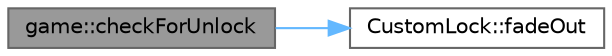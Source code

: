 digraph "game::checkForUnlock"
{
 // LATEX_PDF_SIZE
  bgcolor="transparent";
  edge [fontname=Helvetica,fontsize=10,labelfontname=Helvetica,labelfontsize=10];
  node [fontname=Helvetica,fontsize=10,shape=box,height=0.2,width=0.4];
  rankdir="LR";
  Node1 [label="game::checkForUnlock",height=0.2,width=0.4,color="gray40", fillcolor="grey60", style="filled", fontcolor="black",tooltip=" "];
  Node1 -> Node2 [color="steelblue1",style="solid"];
  Node2 [label="CustomLock::fadeOut",height=0.2,width=0.4,color="grey40", fillcolor="white", style="filled",URL="$class_custom_lock_a55f236d5e912dcf150ed9eb6c7a7ec14.html#a55f236d5e912dcf150ed9eb6c7a7ec14",tooltip=" "];
}
